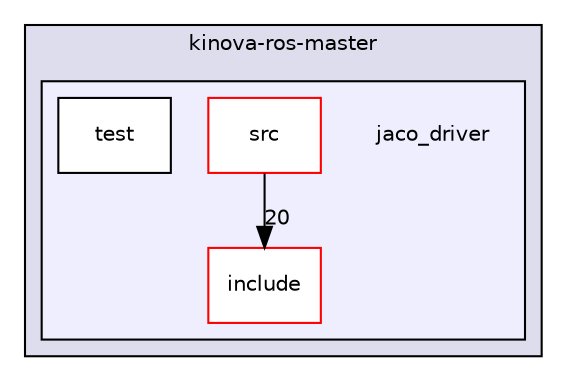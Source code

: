 digraph "C:/Users/soli/Downloads/New folder/kinova-ros-master/jaco_driver" {
  compound=true
  node [ fontsize="10", fontname="Helvetica"];
  edge [ labelfontsize="10", labelfontname="Helvetica"];
  subgraph clusterdir_352be961c400e235da3a966b697e9b9b {
    graph [ bgcolor="#ddddee", pencolor="black", label="kinova-ros-master" fontname="Helvetica", fontsize="10", URL="dir_352be961c400e235da3a966b697e9b9b.html"]
  subgraph clusterdir_fbccc09f875c6252ae67e35f0c6017cb {
    graph [ bgcolor="#eeeeff", pencolor="black", label="" URL="dir_fbccc09f875c6252ae67e35f0c6017cb.html"];
    dir_fbccc09f875c6252ae67e35f0c6017cb [shape=plaintext label="jaco_driver"];
    dir_3379510f283a22ec8763e0fd07f449ec [shape=box label="include" color="red" fillcolor="white" style="filled" URL="dir_3379510f283a22ec8763e0fd07f449ec.html"];
    dir_68e96bd5929894ad470317c914f57293 [shape=box label="src" color="red" fillcolor="white" style="filled" URL="dir_68e96bd5929894ad470317c914f57293.html"];
    dir_04b70f39610265bd98ce192c0a09f070 [shape=box label="test" color="black" fillcolor="white" style="filled" URL="dir_04b70f39610265bd98ce192c0a09f070.html"];
  }
  }
  dir_68e96bd5929894ad470317c914f57293->dir_3379510f283a22ec8763e0fd07f449ec [headlabel="20", labeldistance=1.5 headhref="dir_000008_000005.html"];
}
